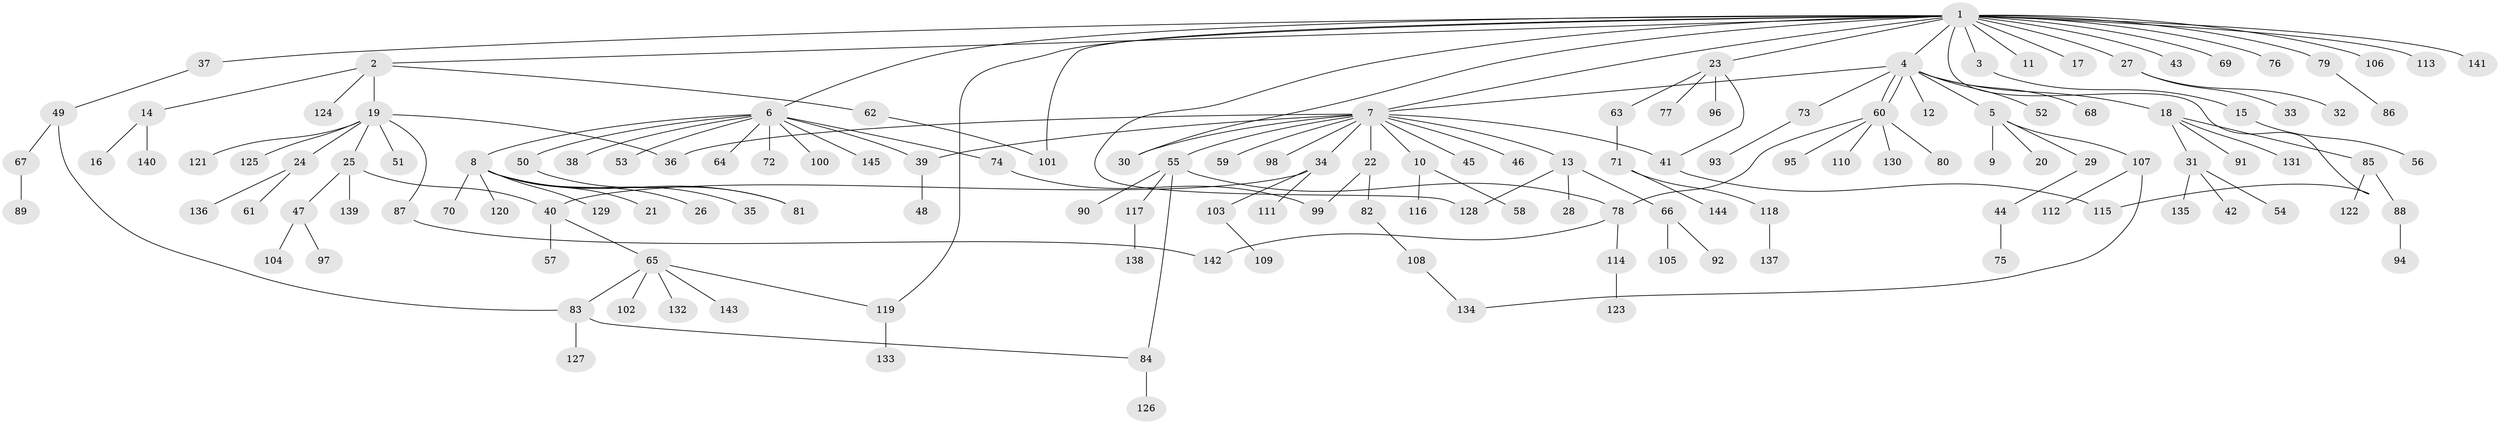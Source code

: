// Generated by graph-tools (version 1.1) at 2025/01/03/09/25 03:01:52]
// undirected, 145 vertices, 162 edges
graph export_dot {
graph [start="1"]
  node [color=gray90,style=filled];
  1;
  2;
  3;
  4;
  5;
  6;
  7;
  8;
  9;
  10;
  11;
  12;
  13;
  14;
  15;
  16;
  17;
  18;
  19;
  20;
  21;
  22;
  23;
  24;
  25;
  26;
  27;
  28;
  29;
  30;
  31;
  32;
  33;
  34;
  35;
  36;
  37;
  38;
  39;
  40;
  41;
  42;
  43;
  44;
  45;
  46;
  47;
  48;
  49;
  50;
  51;
  52;
  53;
  54;
  55;
  56;
  57;
  58;
  59;
  60;
  61;
  62;
  63;
  64;
  65;
  66;
  67;
  68;
  69;
  70;
  71;
  72;
  73;
  74;
  75;
  76;
  77;
  78;
  79;
  80;
  81;
  82;
  83;
  84;
  85;
  86;
  87;
  88;
  89;
  90;
  91;
  92;
  93;
  94;
  95;
  96;
  97;
  98;
  99;
  100;
  101;
  102;
  103;
  104;
  105;
  106;
  107;
  108;
  109;
  110;
  111;
  112;
  113;
  114;
  115;
  116;
  117;
  118;
  119;
  120;
  121;
  122;
  123;
  124;
  125;
  126;
  127;
  128;
  129;
  130;
  131;
  132;
  133;
  134;
  135;
  136;
  137;
  138;
  139;
  140;
  141;
  142;
  143;
  144;
  145;
  1 -- 2;
  1 -- 3;
  1 -- 4;
  1 -- 6;
  1 -- 7;
  1 -- 11;
  1 -- 17;
  1 -- 23;
  1 -- 27;
  1 -- 30;
  1 -- 37;
  1 -- 43;
  1 -- 69;
  1 -- 76;
  1 -- 79;
  1 -- 101;
  1 -- 106;
  1 -- 113;
  1 -- 115;
  1 -- 119;
  1 -- 128;
  1 -- 141;
  2 -- 14;
  2 -- 19;
  2 -- 62;
  2 -- 124;
  3 -- 15;
  4 -- 5;
  4 -- 7;
  4 -- 12;
  4 -- 18;
  4 -- 52;
  4 -- 60;
  4 -- 60;
  4 -- 68;
  4 -- 73;
  5 -- 9;
  5 -- 20;
  5 -- 29;
  5 -- 107;
  6 -- 8;
  6 -- 38;
  6 -- 39;
  6 -- 50;
  6 -- 53;
  6 -- 64;
  6 -- 72;
  6 -- 74;
  6 -- 100;
  6 -- 145;
  7 -- 10;
  7 -- 13;
  7 -- 22;
  7 -- 30;
  7 -- 34;
  7 -- 36;
  7 -- 39;
  7 -- 41;
  7 -- 45;
  7 -- 46;
  7 -- 55;
  7 -- 59;
  7 -- 98;
  8 -- 21;
  8 -- 26;
  8 -- 35;
  8 -- 70;
  8 -- 81;
  8 -- 120;
  8 -- 129;
  10 -- 58;
  10 -- 116;
  13 -- 28;
  13 -- 66;
  13 -- 128;
  14 -- 16;
  14 -- 140;
  15 -- 56;
  18 -- 31;
  18 -- 85;
  18 -- 91;
  18 -- 131;
  19 -- 24;
  19 -- 25;
  19 -- 36;
  19 -- 51;
  19 -- 87;
  19 -- 121;
  19 -- 125;
  22 -- 82;
  22 -- 99;
  23 -- 41;
  23 -- 63;
  23 -- 77;
  23 -- 96;
  24 -- 61;
  24 -- 136;
  25 -- 40;
  25 -- 47;
  25 -- 139;
  27 -- 32;
  27 -- 33;
  29 -- 44;
  31 -- 42;
  31 -- 54;
  31 -- 135;
  34 -- 40;
  34 -- 103;
  34 -- 111;
  37 -- 49;
  39 -- 48;
  40 -- 57;
  40 -- 65;
  41 -- 115;
  44 -- 75;
  47 -- 97;
  47 -- 104;
  49 -- 67;
  49 -- 83;
  50 -- 81;
  55 -- 78;
  55 -- 84;
  55 -- 90;
  55 -- 117;
  60 -- 78;
  60 -- 80;
  60 -- 95;
  60 -- 110;
  60 -- 130;
  62 -- 101;
  63 -- 71;
  65 -- 83;
  65 -- 102;
  65 -- 119;
  65 -- 132;
  65 -- 143;
  66 -- 92;
  66 -- 105;
  67 -- 89;
  71 -- 118;
  71 -- 144;
  73 -- 93;
  74 -- 99;
  78 -- 114;
  78 -- 142;
  79 -- 86;
  82 -- 108;
  83 -- 84;
  83 -- 127;
  84 -- 126;
  85 -- 88;
  85 -- 122;
  87 -- 142;
  88 -- 94;
  103 -- 109;
  107 -- 112;
  107 -- 134;
  108 -- 134;
  114 -- 123;
  117 -- 138;
  118 -- 137;
  119 -- 133;
}

